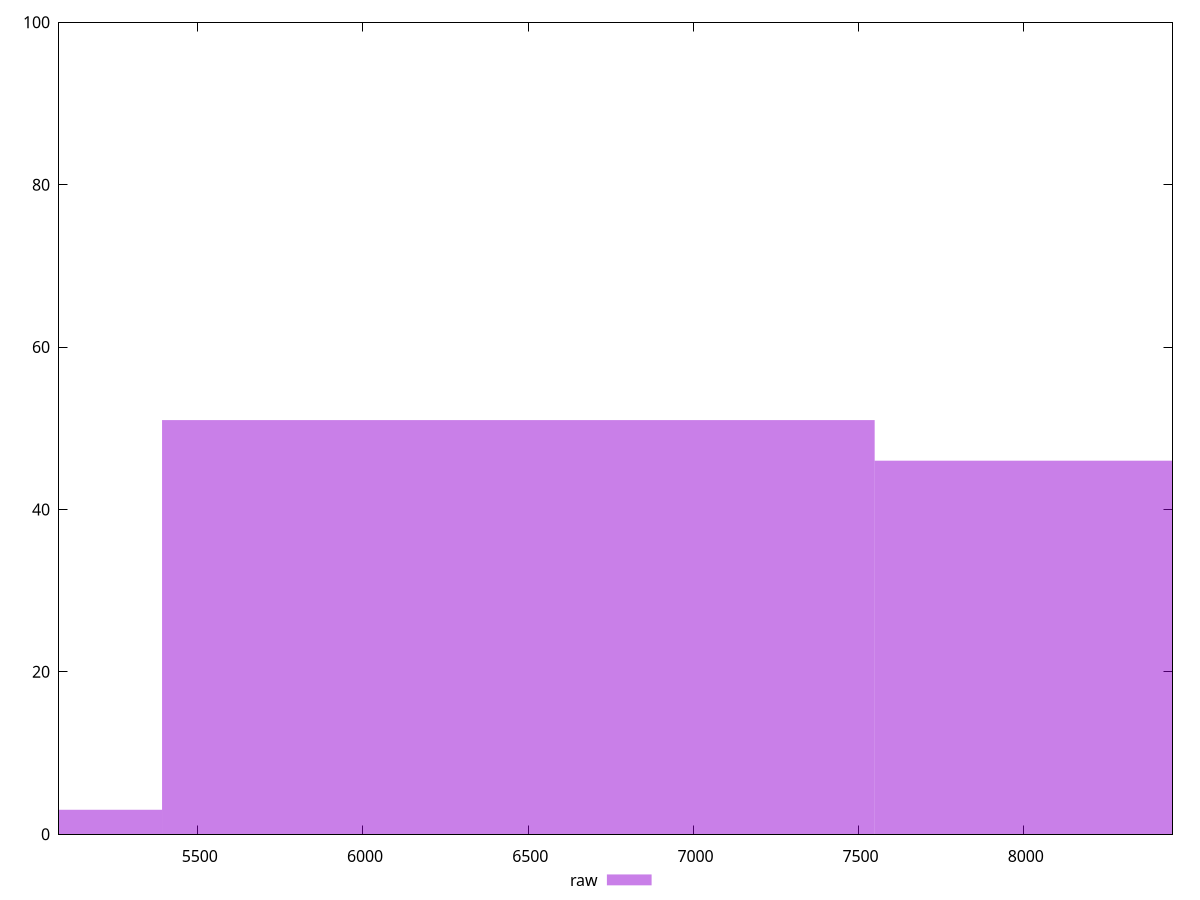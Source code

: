 reset

$raw <<EOF
6470.245666893997 51
4313.4971112626645 3
8626.994222525329 46
EOF

set key outside below
set boxwidth 2156.7485556313322
set xrange [5080:8450]
set yrange [0:100]
set trange [0:100]
set style fill transparent solid 0.5 noborder
set terminal svg size 640, 490 enhanced background rgb 'white'
set output "reprap/uses-http2/samples/pages+cached/raw/histogram.svg"

plot $raw title "raw" with boxes

reset
